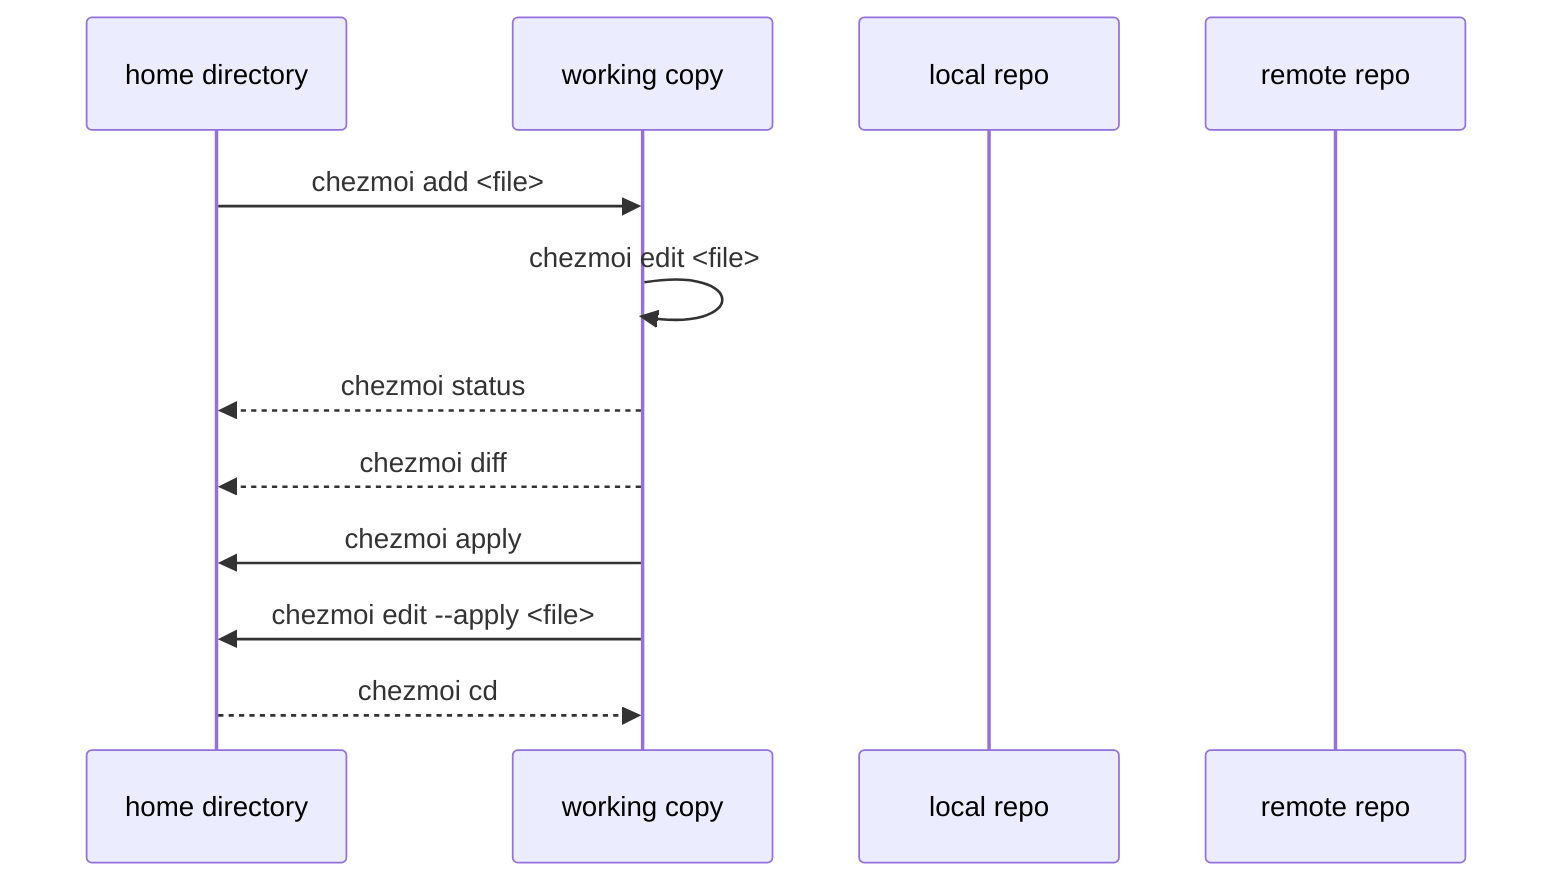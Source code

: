 sequenceDiagram
    participant H as home directory
    participant W as working copy
    participant L as local repo
    participant R as remote repo
    H->>W: chezmoi add <file>
    W->>W: chezmoi edit <file>
    W-->>H: chezmoi status
    W-->>H: chezmoi diff
    W->>H: chezmoi apply
    W->>H: chezmoi edit --apply <file>
    H-->>W: chezmoi cd